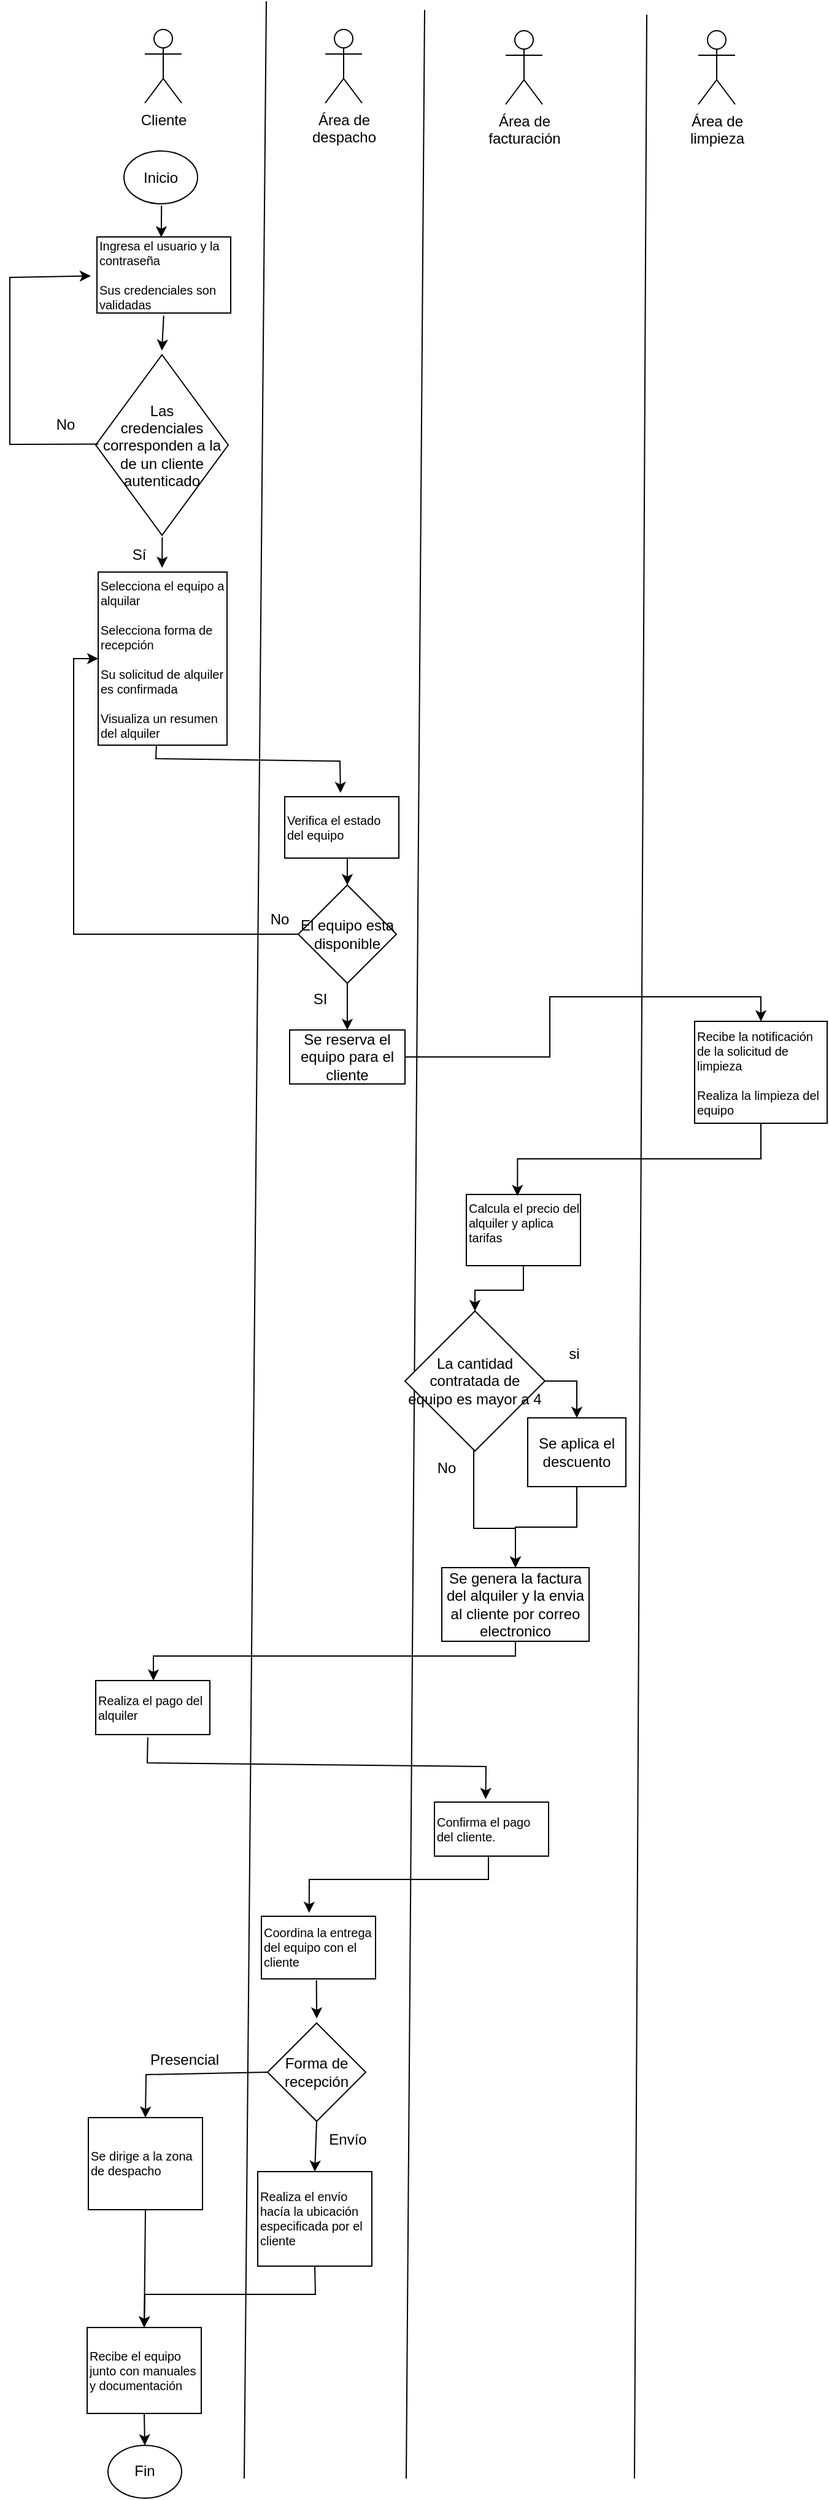<mxfile version="23.1.5" type="device">
  <diagram name="Page-1" id="nkaiE7fHLRPjWeTQoYGN">
    <mxGraphModel dx="1567" dy="699" grid="0" gridSize="10" guides="0" tooltips="1" connect="1" arrows="0" fold="1" page="0" pageScale="1" pageWidth="827" pageHeight="1169" math="0" shadow="0">
      <root>
        <mxCell id="0" />
        <mxCell id="1" parent="0" />
        <mxCell id="M4vIJ4LtB6W4Ja6Pzv6Q-1" value="Cliente" style="shape=umlActor;verticalLabelPosition=bottom;verticalAlign=top;html=1;outlineConnect=0;" parent="1" vertex="1">
          <mxGeometry x="63" y="110" width="30" height="60" as="geometry" />
        </mxCell>
        <mxCell id="M4vIJ4LtB6W4Ja6Pzv6Q-3" value="Área de&lt;br&gt;despacho" style="shape=umlActor;verticalLabelPosition=bottom;verticalAlign=top;html=1;outlineConnect=0;" parent="1" vertex="1">
          <mxGeometry x="210" y="110" width="30" height="60" as="geometry" />
        </mxCell>
        <mxCell id="M4vIJ4LtB6W4Ja6Pzv6Q-4" value="Área de&lt;br&gt;limpieza" style="shape=umlActor;verticalLabelPosition=bottom;verticalAlign=top;html=1;outlineConnect=0;" parent="1" vertex="1">
          <mxGeometry x="514" y="111" width="30" height="60" as="geometry" />
        </mxCell>
        <mxCell id="M4vIJ4LtB6W4Ja6Pzv6Q-5" value="Área de&lt;br&gt;facturación" style="shape=umlActor;verticalLabelPosition=bottom;verticalAlign=top;html=1;outlineConnect=0;" parent="1" vertex="1">
          <mxGeometry x="357" y="111" width="30" height="60" as="geometry" />
        </mxCell>
        <mxCell id="M4vIJ4LtB6W4Ja6Pzv6Q-8" value="Ingresa el usuario y la contraseña&lt;br style=&quot;font-size: 10px;&quot;&gt;&lt;br style=&quot;font-size: 10px;&quot;&gt;&lt;div style=&quot;font-size: 10px;&quot;&gt;&lt;span style=&quot;background-color: initial; font-size: 10px;&quot;&gt;Sus credenciales son validadas&lt;/span&gt;&lt;/div&gt;" style="rounded=0;whiteSpace=wrap;html=1;fontSize=10;align=left;" parent="1" vertex="1">
          <mxGeometry x="24" y="279" width="109" height="62" as="geometry" />
        </mxCell>
        <mxCell id="M4vIJ4LtB6W4Ja6Pzv6Q-10" value="" style="endArrow=none;html=1;rounded=0;" parent="1" edge="1">
          <mxGeometry width="50" height="50" relative="1" as="geometry">
            <mxPoint x="144" y="2105" as="sourcePoint" />
            <mxPoint x="162" y="87" as="targetPoint" />
          </mxGeometry>
        </mxCell>
        <mxCell id="M4vIJ4LtB6W4Ja6Pzv6Q-11" value="" style="endArrow=none;html=1;rounded=0;" parent="1" edge="1">
          <mxGeometry width="50" height="50" relative="1" as="geometry">
            <mxPoint x="276" y="2105" as="sourcePoint" />
            <mxPoint x="291" y="94" as="targetPoint" />
          </mxGeometry>
        </mxCell>
        <mxCell id="M4vIJ4LtB6W4Ja6Pzv6Q-12" value="" style="endArrow=none;html=1;rounded=0;" parent="1" edge="1">
          <mxGeometry width="50" height="50" relative="1" as="geometry">
            <mxPoint x="462" y="2105" as="sourcePoint" />
            <mxPoint x="472" y="98" as="targetPoint" />
          </mxGeometry>
        </mxCell>
        <mxCell id="M4vIJ4LtB6W4Ja6Pzv6Q-14" value="Las&lt;br&gt;credenciales corresponden a la de un cliente autenticado" style="rhombus;whiteSpace=wrap;html=1;" parent="1" vertex="1">
          <mxGeometry x="23" y="375" width="108" height="147" as="geometry" />
        </mxCell>
        <mxCell id="M4vIJ4LtB6W4Ja6Pzv6Q-15" value="" style="endArrow=classic;html=1;rounded=0;entryX=0.499;entryY=-0.023;entryDx=0;entryDy=0;entryPerimeter=0;exitX=0.499;exitY=1.035;exitDx=0;exitDy=0;exitPerimeter=0;" parent="1" source="M4vIJ4LtB6W4Ja6Pzv6Q-8" target="M4vIJ4LtB6W4Ja6Pzv6Q-14" edge="1">
          <mxGeometry width="50" height="50" relative="1" as="geometry">
            <mxPoint x="7" y="402" as="sourcePoint" />
            <mxPoint x="57" y="352" as="targetPoint" />
          </mxGeometry>
        </mxCell>
        <mxCell id="M4vIJ4LtB6W4Ja6Pzv6Q-17" value="" style="endArrow=classic;html=1;rounded=0;exitX=0.02;exitY=0.495;exitDx=0;exitDy=0;exitPerimeter=0;entryX=-0.046;entryY=0.512;entryDx=0;entryDy=0;entryPerimeter=0;" parent="1" source="M4vIJ4LtB6W4Ja6Pzv6Q-14" target="M4vIJ4LtB6W4Ja6Pzv6Q-8" edge="1">
          <mxGeometry width="50" height="50" relative="1" as="geometry">
            <mxPoint x="-78" y="459" as="sourcePoint" />
            <mxPoint x="-48.74" y="497.57" as="targetPoint" />
            <Array as="points">
              <mxPoint x="-47" y="448" />
              <mxPoint x="-47" y="312" />
            </Array>
          </mxGeometry>
        </mxCell>
        <mxCell id="M4vIJ4LtB6W4Ja6Pzv6Q-19" value="Inicio" style="ellipse;whiteSpace=wrap;html=1;" parent="1" vertex="1">
          <mxGeometry x="46" y="209" width="60" height="43" as="geometry" />
        </mxCell>
        <mxCell id="M4vIJ4LtB6W4Ja6Pzv6Q-20" value="" style="endArrow=classic;html=1;rounded=0;entryX=0.481;entryY=0.006;entryDx=0;entryDy=0;entryPerimeter=0;exitX=0.51;exitY=1.034;exitDx=0;exitDy=0;exitPerimeter=0;" parent="1" source="M4vIJ4LtB6W4Ja6Pzv6Q-19" target="M4vIJ4LtB6W4Ja6Pzv6Q-8" edge="1">
          <mxGeometry width="50" height="50" relative="1" as="geometry">
            <mxPoint x="89" y="338" as="sourcePoint" />
            <mxPoint x="89" y="370" as="targetPoint" />
          </mxGeometry>
        </mxCell>
        <mxCell id="M4vIJ4LtB6W4Ja6Pzv6Q-21" value="" style="endArrow=classic;html=1;rounded=0;exitX=0.502;exitY=1.011;exitDx=0;exitDy=0;exitPerimeter=0;entryX=0.496;entryY=-0.025;entryDx=0;entryDy=0;entryPerimeter=0;" parent="1" source="M4vIJ4LtB6W4Ja6Pzv6Q-14" target="M4vIJ4LtB6W4Ja6Pzv6Q-22" edge="1">
          <mxGeometry width="50" height="50" relative="1" as="geometry">
            <mxPoint x="87" y="354" as="sourcePoint" />
            <mxPoint x="77" y="576" as="targetPoint" />
          </mxGeometry>
        </mxCell>
        <mxCell id="M4vIJ4LtB6W4Ja6Pzv6Q-22" value="Selecciona el equipo a alquilar&lt;br style=&quot;font-size: 10px;&quot;&gt;&lt;br&gt;Selecciona forma de recepción&lt;br&gt;&lt;br style=&quot;font-size: 10px;&quot;&gt;Su solicitud de alquiler es confirmada&lt;br style=&quot;font-size: 10px;&quot;&gt;&lt;br style=&quot;font-size: 10px;&quot;&gt;Visualiza un resumen del alquiler" style="rounded=0;whiteSpace=wrap;html=1;fontSize=10;align=left;" parent="1" vertex="1">
          <mxGeometry x="25" y="552" width="105" height="141" as="geometry" />
        </mxCell>
        <mxCell id="RQHWqwjnm3S9cBSDuoQl-110" style="edgeStyle=orthogonalEdgeStyle;rounded=0;orthogonalLoop=1;jettySize=auto;html=1;exitX=0.5;exitY=1;exitDx=0;exitDy=0;entryX=0.5;entryY=0;entryDx=0;entryDy=0;" parent="1" source="M4vIJ4LtB6W4Ja6Pzv6Q-23" target="RQHWqwjnm3S9cBSDuoQl-109" edge="1">
          <mxGeometry relative="1" as="geometry" />
        </mxCell>
        <mxCell id="M4vIJ4LtB6W4Ja6Pzv6Q-23" value="Verifica el estado del equipo" style="rounded=0;whiteSpace=wrap;html=1;fontSize=10;align=left;" parent="1" vertex="1">
          <mxGeometry x="177" y="735" width="93" height="50" as="geometry" />
        </mxCell>
        <mxCell id="M4vIJ4LtB6W4Ja6Pzv6Q-24" value="" style="endArrow=classic;html=1;rounded=0;exitX=0.452;exitY=1;exitDx=0;exitDy=0;exitPerimeter=0;entryX=0.489;entryY=-0.062;entryDx=0;entryDy=0;entryPerimeter=0;" parent="1" source="M4vIJ4LtB6W4Ja6Pzv6Q-22" target="M4vIJ4LtB6W4Ja6Pzv6Q-23" edge="1">
          <mxGeometry width="50" height="50" relative="1" as="geometry">
            <mxPoint x="-30" y="534" as="sourcePoint" />
            <mxPoint x="-30" y="586" as="targetPoint" />
            <Array as="points">
              <mxPoint x="72" y="704" />
              <mxPoint x="222" y="706" />
            </Array>
          </mxGeometry>
        </mxCell>
        <mxCell id="M4vIJ4LtB6W4Ja6Pzv6Q-25" value="Recibe la notificación de la solicitud de limpieza&lt;br style=&quot;font-size: 10px;&quot;&gt;&lt;br style=&quot;font-size: 10px;&quot;&gt;Realiza la limpieza del equipo" style="rounded=0;whiteSpace=wrap;html=1;fontSize=10;align=left;" parent="1" vertex="1">
          <mxGeometry x="511" y="918" width="108" height="83" as="geometry" />
        </mxCell>
        <mxCell id="M4vIJ4LtB6W4Ja6Pzv6Q-27" value="Coordina la entrega del equipo con el cliente" style="rounded=0;whiteSpace=wrap;html=1;fontSize=10;align=left;" parent="1" vertex="1">
          <mxGeometry x="158" y="1646.99" width="93" height="51" as="geometry" />
        </mxCell>
        <mxCell id="RQHWqwjnm3S9cBSDuoQl-94" style="edgeStyle=orthogonalEdgeStyle;rounded=0;orthogonalLoop=1;jettySize=auto;html=1;exitX=0.5;exitY=1;exitDx=0;exitDy=0;entryX=0.5;entryY=0;entryDx=0;entryDy=0;" parent="1" source="M4vIJ4LtB6W4Ja6Pzv6Q-29" target="RQHWqwjnm3S9cBSDuoQl-93" edge="1">
          <mxGeometry relative="1" as="geometry" />
        </mxCell>
        <mxCell id="M4vIJ4LtB6W4Ja6Pzv6Q-29" value="Calcula el precio del alquiler y aplica tarifas&lt;br style=&quot;font-size: 10px;&quot;&gt;&lt;br style=&quot;font-size: 10px;&quot;&gt;" style="rounded=0;whiteSpace=wrap;html=1;fontSize=10;align=left;" parent="1" vertex="1">
          <mxGeometry x="325" y="1059" width="93" height="58" as="geometry" />
        </mxCell>
        <mxCell id="cYJlw5q8iohgl10MVWAw-1" value="No" style="text;html=1;align=center;verticalAlign=middle;resizable=0;points=[];autosize=1;strokeColor=none;fillColor=none;" parent="1" vertex="1">
          <mxGeometry x="-18" y="419" width="32" height="26" as="geometry" />
        </mxCell>
        <mxCell id="cYJlw5q8iohgl10MVWAw-2" value="Sí" style="text;html=1;align=center;verticalAlign=middle;resizable=0;points=[];autosize=1;strokeColor=none;fillColor=none;" parent="1" vertex="1">
          <mxGeometry x="44" y="525" width="28" height="26" as="geometry" />
        </mxCell>
        <mxCell id="cYJlw5q8iohgl10MVWAw-3" value="Realiza el pago del alquiler" style="rounded=0;whiteSpace=wrap;html=1;fontSize=10;align=left;" parent="1" vertex="1">
          <mxGeometry x="23" y="1454.99" width="93" height="44" as="geometry" />
        </mxCell>
        <mxCell id="cYJlw5q8iohgl10MVWAw-5" value="Confirma el pago del cliente." style="rounded=0;whiteSpace=wrap;html=1;fontSize=10;align=left;" parent="1" vertex="1">
          <mxGeometry x="299" y="1553.99" width="93" height="44" as="geometry" />
        </mxCell>
        <mxCell id="cYJlw5q8iohgl10MVWAw-6" value="" style="endArrow=classic;html=1;rounded=0;exitX=0.456;exitY=1.051;exitDx=0;exitDy=0;exitPerimeter=0;entryX=0.449;entryY=-0.057;entryDx=0;entryDy=0;entryPerimeter=0;" parent="1" source="cYJlw5q8iohgl10MVWAw-3" target="cYJlw5q8iohgl10MVWAw-5" edge="1">
          <mxGeometry width="50" height="50" relative="1" as="geometry">
            <mxPoint x="351" y="1536.99" as="sourcePoint" />
            <mxPoint x="360" y="1388.99" as="targetPoint" />
            <Array as="points">
              <mxPoint x="65" y="1521.99" />
              <mxPoint x="341" y="1524.99" />
            </Array>
          </mxGeometry>
        </mxCell>
        <mxCell id="cYJlw5q8iohgl10MVWAw-7" value="" style="endArrow=classic;html=1;rounded=0;exitX=0.473;exitY=0.986;exitDx=0;exitDy=0;exitPerimeter=0;entryX=0.418;entryY=-0.055;entryDx=0;entryDy=0;entryPerimeter=0;" parent="1" source="cYJlw5q8iohgl10MVWAw-5" target="M4vIJ4LtB6W4Ja6Pzv6Q-27" edge="1">
          <mxGeometry width="50" height="50" relative="1" as="geometry">
            <mxPoint x="-42" y="1510.99" as="sourcePoint" />
            <mxPoint x="351" y="1560.99" as="targetPoint" />
            <Array as="points">
              <mxPoint x="343" y="1616.99" />
              <mxPoint x="197" y="1616.99" />
            </Array>
          </mxGeometry>
        </mxCell>
        <mxCell id="cYJlw5q8iohgl10MVWAw-10" value="Forma de recepción" style="rhombus;whiteSpace=wrap;html=1;" parent="1" vertex="1">
          <mxGeometry x="163" y="1733.99" width="80" height="80" as="geometry" />
        </mxCell>
        <mxCell id="cYJlw5q8iohgl10MVWAw-11" value="" style="endArrow=classic;html=1;rounded=0;entryX=0.501;entryY=-0.047;entryDx=0;entryDy=0;entryPerimeter=0;exitX=0.482;exitY=1.021;exitDx=0;exitDy=0;exitPerimeter=0;" parent="1" source="M4vIJ4LtB6W4Ja6Pzv6Q-27" target="cYJlw5q8iohgl10MVWAw-10" edge="1">
          <mxGeometry width="50" height="50" relative="1" as="geometry">
            <mxPoint x="-8" y="1742.99" as="sourcePoint" />
            <mxPoint x="42" y="1692.99" as="targetPoint" />
          </mxGeometry>
        </mxCell>
        <mxCell id="cYJlw5q8iohgl10MVWAw-12" value="Realiza el envío hacía la ubicación especificada por el cliente" style="rounded=0;whiteSpace=wrap;html=1;fontSize=10;align=left;" parent="1" vertex="1">
          <mxGeometry x="155" y="1854.99" width="93" height="77" as="geometry" />
        </mxCell>
        <mxCell id="cYJlw5q8iohgl10MVWAw-13" value="" style="endArrow=classic;html=1;rounded=0;entryX=0.5;entryY=0;entryDx=0;entryDy=0;exitX=0.5;exitY=1;exitDx=0;exitDy=0;" parent="1" source="cYJlw5q8iohgl10MVWAw-10" target="cYJlw5q8iohgl10MVWAw-12" edge="1">
          <mxGeometry width="50" height="50" relative="1" as="geometry">
            <mxPoint x="213" y="1708.99" as="sourcePoint" />
            <mxPoint x="213" y="1739.99" as="targetPoint" />
          </mxGeometry>
        </mxCell>
        <mxCell id="cYJlw5q8iohgl10MVWAw-14" value="Presencial" style="text;html=1;align=center;verticalAlign=middle;resizable=0;points=[];autosize=1;strokeColor=none;fillColor=none;" parent="1" vertex="1">
          <mxGeometry x="58" y="1750.99" width="73" height="26" as="geometry" />
        </mxCell>
        <mxCell id="cYJlw5q8iohgl10MVWAw-16" value="Envío" style="text;html=1;align=center;verticalAlign=middle;resizable=0;points=[];autosize=1;strokeColor=none;fillColor=none;" parent="1" vertex="1">
          <mxGeometry x="204" y="1815.99" width="47" height="26" as="geometry" />
        </mxCell>
        <mxCell id="cYJlw5q8iohgl10MVWAw-17" value="" style="endArrow=classic;html=1;rounded=0;exitX=0;exitY=0.5;exitDx=0;exitDy=0;entryX=0.5;entryY=0;entryDx=0;entryDy=0;" parent="1" source="cYJlw5q8iohgl10MVWAw-10" target="cYJlw5q8iohgl10MVWAw-18" edge="1">
          <mxGeometry width="50" height="50" relative="1" as="geometry">
            <mxPoint x="353" y="1606.99" as="sourcePoint" />
            <mxPoint x="-50" y="1815.99" as="targetPoint" />
            <Array as="points">
              <mxPoint x="64" y="1775.99" />
            </Array>
          </mxGeometry>
        </mxCell>
        <mxCell id="cYJlw5q8iohgl10MVWAw-18" value="Se dirige a la zona de despacho" style="rounded=0;whiteSpace=wrap;html=1;fontSize=10;align=left;" parent="1" vertex="1">
          <mxGeometry x="17" y="1810.99" width="93" height="75" as="geometry" />
        </mxCell>
        <mxCell id="cYJlw5q8iohgl10MVWAw-21" value="Fin" style="ellipse;whiteSpace=wrap;html=1;" parent="1" vertex="1">
          <mxGeometry x="33" y="2077.99" width="60" height="43" as="geometry" />
        </mxCell>
        <mxCell id="cYJlw5q8iohgl10MVWAw-22" value="" style="endArrow=classic;html=1;rounded=0;exitX=0.5;exitY=1;exitDx=0;exitDy=0;entryX=0.5;entryY=0;entryDx=0;entryDy=0;" parent="1" source="cYJlw5q8iohgl10MVWAw-12" target="cYJlw5q8iohgl10MVWAw-23" edge="1">
          <mxGeometry width="50" height="50" relative="1" as="geometry">
            <mxPoint x="177" y="1943.99" as="sourcePoint" />
            <mxPoint x="202" y="1964.99" as="targetPoint" />
            <Array as="points">
              <mxPoint x="202" y="1954.99" />
              <mxPoint x="63" y="1954.99" />
            </Array>
          </mxGeometry>
        </mxCell>
        <mxCell id="cYJlw5q8iohgl10MVWAw-23" value="Recibe el equipo junto con manuales y documentación" style="rounded=0;whiteSpace=wrap;html=1;fontSize=10;align=left;" parent="1" vertex="1">
          <mxGeometry x="16" y="1981.99" width="93" height="70" as="geometry" />
        </mxCell>
        <mxCell id="cYJlw5q8iohgl10MVWAw-24" value="" style="endArrow=classic;html=1;rounded=0;exitX=0.5;exitY=1;exitDx=0;exitDy=0;entryX=0.5;entryY=0;entryDx=0;entryDy=0;" parent="1" source="cYJlw5q8iohgl10MVWAw-23" target="cYJlw5q8iohgl10MVWAw-21" edge="1">
          <mxGeometry width="50" height="50" relative="1" as="geometry">
            <mxPoint x="212" y="1934.99" as="sourcePoint" />
            <mxPoint x="212" y="1974.99" as="targetPoint" />
          </mxGeometry>
        </mxCell>
        <mxCell id="cYJlw5q8iohgl10MVWAw-25" value="" style="endArrow=classic;html=1;rounded=0;exitX=0.5;exitY=1;exitDx=0;exitDy=0;entryX=0.5;entryY=0;entryDx=0;entryDy=0;" parent="1" source="cYJlw5q8iohgl10MVWAw-18" target="cYJlw5q8iohgl10MVWAw-23" edge="1">
          <mxGeometry width="50" height="50" relative="1" as="geometry">
            <mxPoint x="76" y="2062.99" as="sourcePoint" />
            <mxPoint x="76" y="2088.99" as="targetPoint" />
          </mxGeometry>
        </mxCell>
        <mxCell id="RQHWqwjnm3S9cBSDuoQl-100" style="edgeStyle=orthogonalEdgeStyle;rounded=0;orthogonalLoop=1;jettySize=auto;html=1;exitX=1;exitY=0.5;exitDx=0;exitDy=0;entryX=0.5;entryY=0;entryDx=0;entryDy=0;" parent="1" source="RQHWqwjnm3S9cBSDuoQl-93" target="waE8f3srzpMPEBuO5Sva-1" edge="1">
          <mxGeometry relative="1" as="geometry">
            <mxPoint x="431" y="1250" as="targetPoint" />
          </mxGeometry>
        </mxCell>
        <mxCell id="RQHWqwjnm3S9cBSDuoQl-104" style="edgeStyle=orthogonalEdgeStyle;rounded=0;orthogonalLoop=1;jettySize=auto;html=1;exitX=0.5;exitY=1;exitDx=0;exitDy=0;entryX=0.5;entryY=0;entryDx=0;entryDy=0;" parent="1" source="RQHWqwjnm3S9cBSDuoQl-93" target="RQHWqwjnm3S9cBSDuoQl-101" edge="1">
          <mxGeometry relative="1" as="geometry">
            <Array as="points">
              <mxPoint x="331" y="1331" />
              <mxPoint x="365" y="1331" />
            </Array>
          </mxGeometry>
        </mxCell>
        <mxCell id="RQHWqwjnm3S9cBSDuoQl-93" value="La cantidad contratada de equipo es mayor a 4" style="rhombus;whiteSpace=wrap;html=1;" parent="1" vertex="1">
          <mxGeometry x="275" y="1154" width="114" height="114" as="geometry" />
        </mxCell>
        <mxCell id="RQHWqwjnm3S9cBSDuoQl-107" style="edgeStyle=orthogonalEdgeStyle;rounded=0;orthogonalLoop=1;jettySize=auto;html=1;exitX=0.5;exitY=1;exitDx=0;exitDy=0;" parent="1" source="RQHWqwjnm3S9cBSDuoQl-101" target="cYJlw5q8iohgl10MVWAw-3" edge="1">
          <mxGeometry relative="1" as="geometry">
            <Array as="points">
              <mxPoint x="365" y="1434.99" />
              <mxPoint x="70" y="1434.99" />
            </Array>
          </mxGeometry>
        </mxCell>
        <mxCell id="RQHWqwjnm3S9cBSDuoQl-101" value="Se genera la factura del alquiler y la envia al cliente por correo electronico" style="rounded=0;whiteSpace=wrap;html=1;" parent="1" vertex="1">
          <mxGeometry x="305" y="1362.99" width="120" height="60" as="geometry" />
        </mxCell>
        <mxCell id="RQHWqwjnm3S9cBSDuoQl-105" value="No" style="text;html=1;strokeColor=none;fillColor=none;align=center;verticalAlign=middle;whiteSpace=wrap;rounded=0;" parent="1" vertex="1">
          <mxGeometry x="279" y="1267" width="60" height="30" as="geometry" />
        </mxCell>
        <mxCell id="RQHWqwjnm3S9cBSDuoQl-106" value="si" style="text;html=1;strokeColor=none;fillColor=none;align=center;verticalAlign=middle;whiteSpace=wrap;rounded=0;" parent="1" vertex="1">
          <mxGeometry x="383" y="1174" width="60" height="30" as="geometry" />
        </mxCell>
        <mxCell id="RQHWqwjnm3S9cBSDuoQl-111" style="edgeStyle=orthogonalEdgeStyle;rounded=0;orthogonalLoop=1;jettySize=auto;html=1;exitX=0;exitY=0.5;exitDx=0;exitDy=0;entryX=0;entryY=0.5;entryDx=0;entryDy=0;" parent="1" source="RQHWqwjnm3S9cBSDuoQl-109" target="M4vIJ4LtB6W4Ja6Pzv6Q-22" edge="1">
          <mxGeometry relative="1" as="geometry" />
        </mxCell>
        <mxCell id="RQHWqwjnm3S9cBSDuoQl-114" style="edgeStyle=orthogonalEdgeStyle;rounded=0;orthogonalLoop=1;jettySize=auto;html=1;exitX=0.5;exitY=1;exitDx=0;exitDy=0;entryX=0.5;entryY=0;entryDx=0;entryDy=0;" parent="1" source="RQHWqwjnm3S9cBSDuoQl-109" target="RQHWqwjnm3S9cBSDuoQl-113" edge="1">
          <mxGeometry relative="1" as="geometry" />
        </mxCell>
        <mxCell id="RQHWqwjnm3S9cBSDuoQl-109" value="El equipo esta disponible" style="rhombus;whiteSpace=wrap;html=1;" parent="1" vertex="1">
          <mxGeometry x="188" y="807" width="80" height="80" as="geometry" />
        </mxCell>
        <mxCell id="RQHWqwjnm3S9cBSDuoQl-112" value="No" style="text;html=1;strokeColor=none;fillColor=none;align=center;verticalAlign=middle;whiteSpace=wrap;rounded=0;" parent="1" vertex="1">
          <mxGeometry x="143" y="820" width="60" height="30" as="geometry" />
        </mxCell>
        <mxCell id="RQHWqwjnm3S9cBSDuoQl-116" style="edgeStyle=orthogonalEdgeStyle;rounded=0;orthogonalLoop=1;jettySize=auto;html=1;exitX=1;exitY=0.5;exitDx=0;exitDy=0;entryX=0.5;entryY=0;entryDx=0;entryDy=0;" parent="1" source="RQHWqwjnm3S9cBSDuoQl-113" target="M4vIJ4LtB6W4Ja6Pzv6Q-25" edge="1">
          <mxGeometry relative="1" as="geometry" />
        </mxCell>
        <mxCell id="RQHWqwjnm3S9cBSDuoQl-113" value="Se reserva el equipo para el cliente" style="rounded=0;whiteSpace=wrap;html=1;" parent="1" vertex="1">
          <mxGeometry x="181" y="925" width="94" height="44" as="geometry" />
        </mxCell>
        <mxCell id="RQHWqwjnm3S9cBSDuoQl-115" value="SI" style="text;html=1;strokeColor=none;fillColor=none;align=center;verticalAlign=middle;whiteSpace=wrap;rounded=0;" parent="1" vertex="1">
          <mxGeometry x="176" y="885" width="60" height="30" as="geometry" />
        </mxCell>
        <mxCell id="RQHWqwjnm3S9cBSDuoQl-117" style="edgeStyle=orthogonalEdgeStyle;rounded=0;orthogonalLoop=1;jettySize=auto;html=1;exitX=0.5;exitY=1;exitDx=0;exitDy=0;entryX=0.448;entryY=0.022;entryDx=0;entryDy=0;entryPerimeter=0;" parent="1" source="M4vIJ4LtB6W4Ja6Pzv6Q-25" target="M4vIJ4LtB6W4Ja6Pzv6Q-29" edge="1">
          <mxGeometry relative="1" as="geometry" />
        </mxCell>
        <mxCell id="waE8f3srzpMPEBuO5Sva-1" value="Se aplica el descuento" style="rounded=0;whiteSpace=wrap;html=1;" vertex="1" parent="1">
          <mxGeometry x="375" y="1241" width="80" height="56" as="geometry" />
        </mxCell>
        <mxCell id="waE8f3srzpMPEBuO5Sva-2" style="edgeStyle=orthogonalEdgeStyle;rounded=0;orthogonalLoop=1;jettySize=auto;html=1;exitX=0.5;exitY=1;exitDx=0;exitDy=0;entryX=0.5;entryY=0;entryDx=0;entryDy=0;" edge="1" parent="1" source="waE8f3srzpMPEBuO5Sva-1" target="RQHWqwjnm3S9cBSDuoQl-101">
          <mxGeometry relative="1" as="geometry">
            <mxPoint x="425" y="1251" as="targetPoint" />
            <mxPoint x="399" y="1221" as="sourcePoint" />
          </mxGeometry>
        </mxCell>
      </root>
    </mxGraphModel>
  </diagram>
</mxfile>
